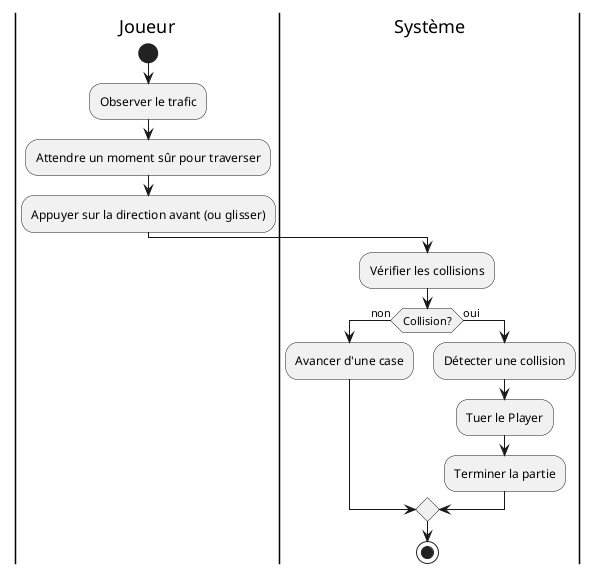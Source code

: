 @startuml passRoadUC
|Joueur|
start
:Observer le trafic;
:Attendre un moment sûr pour traverser;
:Appuyer sur la direction avant (ou glisser);

|Système|
:Vérifier les collisions;
if (Collision?) then (non)
    :Avancer d'une case;
else (oui)
    :Détecter une collision;
    :Tuer le Player;
    :Terminer la partie;
endif
stop
@enduml
